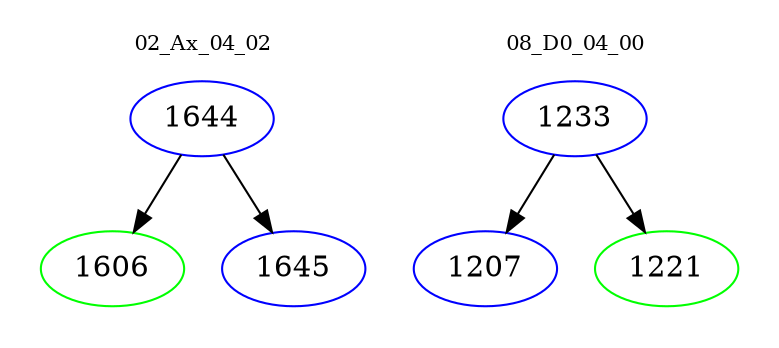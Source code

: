 digraph{
subgraph cluster_0 {
color = white
label = "02_Ax_04_02";
fontsize=10;
T0_1644 [label="1644", color="blue"]
T0_1644 -> T0_1606 [color="black"]
T0_1606 [label="1606", color="green"]
T0_1644 -> T0_1645 [color="black"]
T0_1645 [label="1645", color="blue"]
}
subgraph cluster_1 {
color = white
label = "08_D0_04_00";
fontsize=10;
T1_1233 [label="1233", color="blue"]
T1_1233 -> T1_1207 [color="black"]
T1_1207 [label="1207", color="blue"]
T1_1233 -> T1_1221 [color="black"]
T1_1221 [label="1221", color="green"]
}
}
